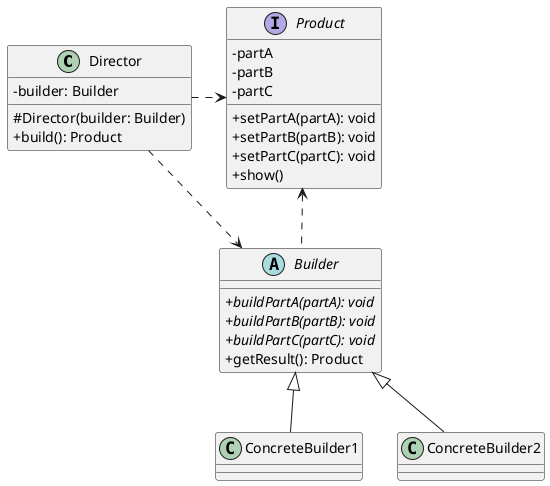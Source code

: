 @startuml 建造者模式
skinparam classAttributeIconSize 0

class Director {
  -builder: Builder
  #Director(builder: Builder)
  +build(): Product
}
together {
  ' class ConcreteProduct1 implements Product {}
  ' class ConcreteProduct2 implements Product {}
}
together {
  interface Product {
    -partA
    -partB
    -partC
    +setPartA(partA): void
    +setPartB(partB): void
    +setPartC(partC): void
    +show()
  }
  abstract class Builder {
    +{abstract} buildPartA(partA): void
    +{abstract} buildPartB(partB): void
    +{abstract} buildPartC(partC): void
    +getResult(): Product
  }
  class ConcreteBuilder1 extends Builder {}
  class ConcreteBuilder2 extends Builder {}
}
Director .> Product
Director .> Builder
Product <.. Builder
' ConcreteBuilder1 --> ConcreteProduct1
' ConcreteBuilder2 --> ConcreteProduct2

@enduml 